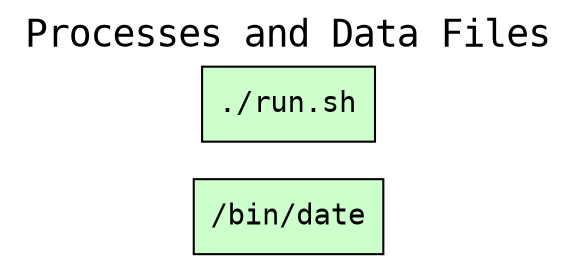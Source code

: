 
digraph wt_run {
rankdir=LR
fontname=Courier; fontsize=18; labelloc=t
label="Processes and Data Files"
node[shape=box style="filled" fillcolor="#CCFFCC" peripheries=1 fontname=Courier]
"exe:e2" [label="/bin/date"]
"exe:e1" [label="./run.sh"]
node[shape=box style="rounded,filled" fillcolor="#FFFFCC" peripheries=1 fontname=Helvetica]
}

